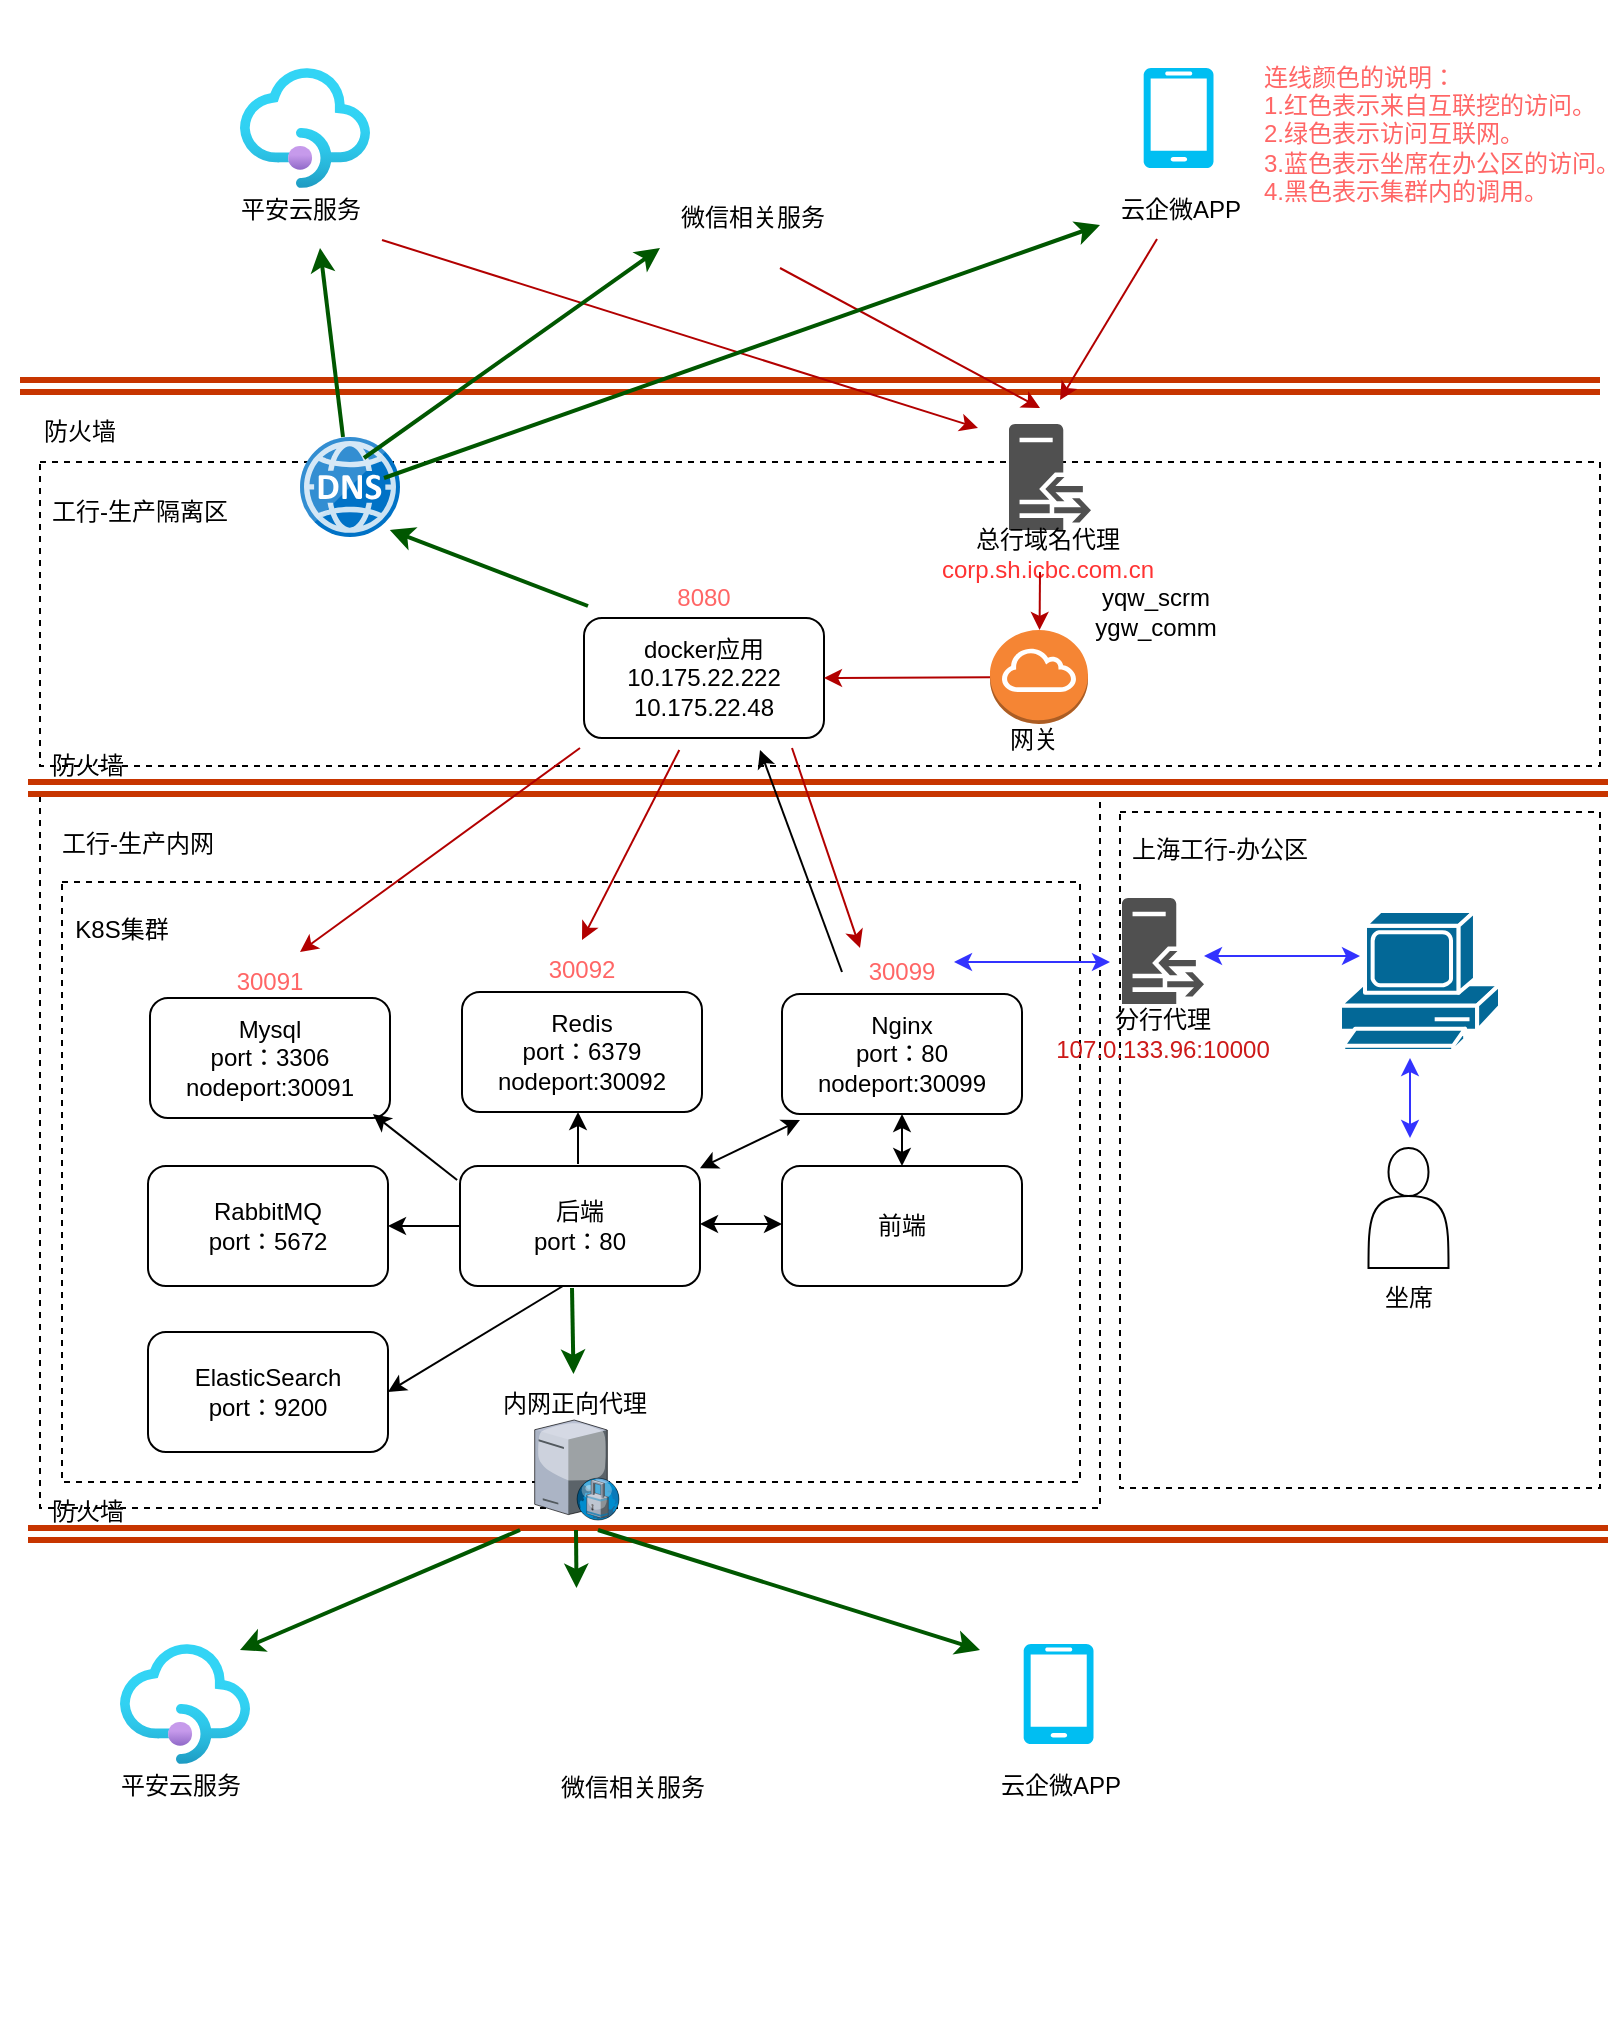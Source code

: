 <mxfile version="24.2.2" type="github">
  <diagram name="第 1 页" id="H5Td6hfvK_dSOBT4_KqR">
    <mxGraphModel dx="1236" dy="804" grid="1" gridSize="10" guides="1" tooltips="1" connect="1" arrows="1" fold="1" page="1" pageScale="1" pageWidth="827" pageHeight="1169" math="0" shadow="0">
      <root>
        <mxCell id="0" />
        <mxCell id="1" parent="0" />
        <mxCell id="0VPpqt3ser_8MPo7c0mN-2" value="" style="rounded=0;whiteSpace=wrap;html=1;fillColor=none;dashed=1;" parent="1" vertex="1">
          <mxGeometry x="30" y="572" width="530" height="357" as="geometry" />
        </mxCell>
        <mxCell id="0VPpqt3ser_8MPo7c0mN-9" value="" style="rounded=0;whiteSpace=wrap;html=1;fillColor=none;dashed=1;" parent="1" vertex="1">
          <mxGeometry x="41" y="616" width="509" height="300" as="geometry" />
        </mxCell>
        <mxCell id="0VPpqt3ser_8MPo7c0mN-4" value="" style="rounded=0;whiteSpace=wrap;html=1;fillColor=none;dashed=1;" parent="1" vertex="1">
          <mxGeometry x="30" y="406" width="780" height="152" as="geometry" />
        </mxCell>
        <mxCell id="0VPpqt3ser_8MPo7c0mN-3" value="工行-生产内网" style="text;html=1;align=center;verticalAlign=middle;whiteSpace=wrap;rounded=0;" parent="1" vertex="1">
          <mxGeometry x="29" y="582" width="100" height="30" as="geometry" />
        </mxCell>
        <mxCell id="0VPpqt3ser_8MPo7c0mN-5" value="工行-生产隔离区" style="text;html=1;align=center;verticalAlign=middle;whiteSpace=wrap;rounded=0;" parent="1" vertex="1">
          <mxGeometry x="30" y="416" width="100" height="30" as="geometry" />
        </mxCell>
        <mxCell id="0VPpqt3ser_8MPo7c0mN-6" value="" style="rounded=0;whiteSpace=wrap;html=1;fillColor=none;dashed=1;" parent="1" vertex="1">
          <mxGeometry x="570" y="581" width="240" height="338" as="geometry" />
        </mxCell>
        <mxCell id="0VPpqt3ser_8MPo7c0mN-7" value="上海工行-办公区" style="text;html=1;align=center;verticalAlign=middle;whiteSpace=wrap;rounded=0;" parent="1" vertex="1">
          <mxGeometry x="570" y="585" width="100" height="30" as="geometry" />
        </mxCell>
        <mxCell id="0VPpqt3ser_8MPo7c0mN-10" value="K8S集群" style="text;html=1;align=center;verticalAlign=middle;whiteSpace=wrap;rounded=0;" parent="1" vertex="1">
          <mxGeometry x="41" y="625" width="60" height="30" as="geometry" />
        </mxCell>
        <mxCell id="0VPpqt3ser_8MPo7c0mN-12" value="&lt;div&gt;&lt;span style=&quot;background-color: initial;&quot;&gt;RabbitMQ&lt;/span&gt;&lt;/div&gt;&lt;div&gt;&lt;span style=&quot;background-color: initial;&quot;&gt;port：5672&lt;/span&gt;&lt;/div&gt;" style="rounded=1;whiteSpace=wrap;html=1;" parent="1" vertex="1">
          <mxGeometry x="84" y="758" width="120" height="60" as="geometry" />
        </mxCell>
        <mxCell id="0VPpqt3ser_8MPo7c0mN-13" value="&lt;div&gt;ElasticSearch&lt;/div&gt;&lt;div&gt;&lt;span style=&quot;background-color: initial;&quot;&gt;port：9200&lt;/span&gt;&lt;/div&gt;" style="rounded=1;whiteSpace=wrap;html=1;" parent="1" vertex="1">
          <mxGeometry x="84" y="841" width="120" height="60" as="geometry" />
        </mxCell>
        <mxCell id="0VPpqt3ser_8MPo7c0mN-15" value="&lt;div&gt;后端&lt;/div&gt;&lt;div&gt;port：80&lt;/div&gt;" style="rounded=1;whiteSpace=wrap;html=1;" parent="1" vertex="1">
          <mxGeometry x="240" y="758" width="120" height="60" as="geometry" />
        </mxCell>
        <mxCell id="0VPpqt3ser_8MPo7c0mN-24" value="" style="shape=mxgraph.cisco.computers_and_peripherals.pc;html=1;pointerEvents=1;dashed=0;fillColor=#036897;strokeColor=#ffffff;strokeWidth=2;verticalLabelPosition=bottom;verticalAlign=top;align=center;outlineConnect=0;" parent="1" vertex="1">
          <mxGeometry x="680" y="630.5" width="80" height="70" as="geometry" />
        </mxCell>
        <mxCell id="0VPpqt3ser_8MPo7c0mN-65" value="" style="group" parent="1" vertex="1" connectable="0">
          <mxGeometry x="120" y="210" width="81" height="85" as="geometry" />
        </mxCell>
        <mxCell id="0VPpqt3ser_8MPo7c0mN-52" value="" style="image;aspect=fixed;html=1;points=[];align=center;fontSize=12;image=img/lib/azure2/app_services/API_Management_Services.svg;" parent="0VPpqt3ser_8MPo7c0mN-65" vertex="1">
          <mxGeometry x="10" y="-1" width="65" height="60" as="geometry" />
        </mxCell>
        <mxCell id="0VPpqt3ser_8MPo7c0mN-57" value="平安云服务" style="text;html=1;align=center;verticalAlign=middle;whiteSpace=wrap;rounded=0;" parent="0VPpqt3ser_8MPo7c0mN-65" vertex="1">
          <mxGeometry y="55" width="81" height="30" as="geometry" />
        </mxCell>
        <mxCell id="0VPpqt3ser_8MPo7c0mN-66" value="" style="group" parent="1" vertex="1" connectable="0">
          <mxGeometry x="331" y="175" width="109" height="124" as="geometry" />
        </mxCell>
        <mxCell id="0VPpqt3ser_8MPo7c0mN-58" value="" style="shape=image;html=1;verticalAlign=top;verticalLabelPosition=bottom;labelBackgroundColor=#ffffff;imageAspect=0;aspect=fixed;image=https://cdn4.iconfinder.com/data/icons/social-media-2346/512/we_chat-01-128.png" parent="0VPpqt3ser_8MPo7c0mN-66" vertex="1">
          <mxGeometry width="109" height="109" as="geometry" />
        </mxCell>
        <mxCell id="0VPpqt3ser_8MPo7c0mN-60" value="微信相关服务" style="text;html=1;align=center;verticalAlign=middle;whiteSpace=wrap;rounded=0;" parent="0VPpqt3ser_8MPo7c0mN-66" vertex="1">
          <mxGeometry x="15" y="94" width="81" height="30" as="geometry" />
        </mxCell>
        <mxCell id="0VPpqt3ser_8MPo7c0mN-67" value="" style="group" parent="1" vertex="1" connectable="0">
          <mxGeometry x="560" y="210" width="81" height="85" as="geometry" />
        </mxCell>
        <mxCell id="0VPpqt3ser_8MPo7c0mN-55" value="" style="verticalLabelPosition=bottom;html=1;verticalAlign=top;align=center;strokeColor=none;fillColor=#00BEF2;shape=mxgraph.azure.mobile;pointerEvents=1;" parent="0VPpqt3ser_8MPo7c0mN-67" vertex="1">
          <mxGeometry x="21.75" y="-1" width="35" height="50" as="geometry" />
        </mxCell>
        <mxCell id="0VPpqt3ser_8MPo7c0mN-61" value="云企微APP" style="text;html=1;align=center;verticalAlign=middle;whiteSpace=wrap;rounded=0;" parent="0VPpqt3ser_8MPo7c0mN-67" vertex="1">
          <mxGeometry y="55" width="81" height="30" as="geometry" />
        </mxCell>
        <mxCell id="0VPpqt3ser_8MPo7c0mN-70" value="" style="group" parent="1" vertex="1" connectable="0">
          <mxGeometry x="302" y="459" width="120" height="85" as="geometry" />
        </mxCell>
        <mxCell id="0VPpqt3ser_8MPo7c0mN-1" value="&lt;div&gt;docker应用&lt;/div&gt;10.175.22.222&lt;div&gt;10.175.22.48&lt;br&gt;&lt;/div&gt;" style="rounded=1;whiteSpace=wrap;html=1;" parent="0VPpqt3ser_8MPo7c0mN-70" vertex="1">
          <mxGeometry y="25" width="120" height="60" as="geometry" />
        </mxCell>
        <mxCell id="0VPpqt3ser_8MPo7c0mN-50" value="8080" style="text;html=1;align=center;verticalAlign=middle;whiteSpace=wrap;rounded=0;fontColor=#FF6666;" parent="0VPpqt3ser_8MPo7c0mN-70" vertex="1">
          <mxGeometry x="30" width="60" height="30" as="geometry" />
        </mxCell>
        <mxCell id="0VPpqt3ser_8MPo7c0mN-71" value="" style="group" parent="1" vertex="1" connectable="0">
          <mxGeometry x="680" y="749" width="70" height="90" as="geometry" />
        </mxCell>
        <mxCell id="0VPpqt3ser_8MPo7c0mN-23" value="" style="shape=actor;whiteSpace=wrap;html=1;" parent="0VPpqt3ser_8MPo7c0mN-71" vertex="1">
          <mxGeometry x="14.25" width="40" height="60" as="geometry" />
        </mxCell>
        <mxCell id="0VPpqt3ser_8MPo7c0mN-37" value="坐席" style="text;html=1;align=center;verticalAlign=middle;whiteSpace=wrap;rounded=0;" parent="0VPpqt3ser_8MPo7c0mN-71" vertex="1">
          <mxGeometry y="60" width="68.5" height="30" as="geometry" />
        </mxCell>
        <mxCell id="0VPpqt3ser_8MPo7c0mN-72" value="" style="group" parent="1" vertex="1" connectable="0">
          <mxGeometry x="85" y="651" width="120" height="83" as="geometry" />
        </mxCell>
        <mxCell id="0VPpqt3ser_8MPo7c0mN-11" value="&lt;div&gt;Mysql&lt;/div&gt;&lt;div&gt;port：3306&lt;/div&gt;&lt;div&gt;nodeport:30091&lt;/div&gt;" style="rounded=1;whiteSpace=wrap;html=1;" parent="0VPpqt3ser_8MPo7c0mN-72" vertex="1">
          <mxGeometry y="23" width="120" height="60" as="geometry" />
        </mxCell>
        <mxCell id="0VPpqt3ser_8MPo7c0mN-35" value="30091" style="text;html=1;align=center;verticalAlign=middle;whiteSpace=wrap;rounded=0;fontColor=#FF6666;" parent="0VPpqt3ser_8MPo7c0mN-72" vertex="1">
          <mxGeometry x="30" width="60" height="30" as="geometry" />
        </mxCell>
        <mxCell id="0VPpqt3ser_8MPo7c0mN-73" value="" style="group" parent="1" vertex="1" connectable="0">
          <mxGeometry x="241" y="645" width="120" height="86" as="geometry" />
        </mxCell>
        <mxCell id="0VPpqt3ser_8MPo7c0mN-8" value="&lt;div&gt;&lt;span style=&quot;background-color: initial;&quot;&gt;Redis&lt;/span&gt;&lt;/div&gt;&lt;div&gt;&lt;span style=&quot;background-color: initial;&quot;&gt;port：6379&lt;/span&gt;&lt;/div&gt;&lt;div&gt;nodeport:30092&lt;/div&gt;" style="rounded=1;whiteSpace=wrap;html=1;" parent="0VPpqt3ser_8MPo7c0mN-73" vertex="1">
          <mxGeometry y="26" width="120" height="60" as="geometry" />
        </mxCell>
        <mxCell id="0VPpqt3ser_8MPo7c0mN-36" value="30092" style="text;html=1;align=center;verticalAlign=middle;whiteSpace=wrap;rounded=0;fontColor=#FF6666;" parent="0VPpqt3ser_8MPo7c0mN-73" vertex="1">
          <mxGeometry x="30" width="60" height="30" as="geometry" />
        </mxCell>
        <mxCell id="0VPpqt3ser_8MPo7c0mN-75" value="" style="group" parent="1" vertex="1" connectable="0">
          <mxGeometry x="10" y="376" width="800" height="87.0" as="geometry" />
        </mxCell>
        <mxCell id="0VPpqt3ser_8MPo7c0mN-39" value="" style="shape=link;html=1;rounded=0;labelBackgroundColor=#FFB366;fontColor=#FFB366;labelBorderColor=#FFB366;strokeColor=#C73500;fillColor=#fa6800;strokeWidth=3;" parent="0VPpqt3ser_8MPo7c0mN-75" edge="1">
          <mxGeometry width="100" relative="1" as="geometry">
            <mxPoint x="10" y="-8" as="sourcePoint" />
            <mxPoint x="800" y="-8" as="targetPoint" />
          </mxGeometry>
        </mxCell>
        <mxCell id="0VPpqt3ser_8MPo7c0mN-42" value="防火墙" style="text;html=1;align=center;verticalAlign=middle;whiteSpace=wrap;rounded=0;" parent="0VPpqt3ser_8MPo7c0mN-75" vertex="1">
          <mxGeometry width="80" height="30" as="geometry" />
        </mxCell>
        <mxCell id="0VPpqt3ser_8MPo7c0mN-79" value="" style="group" parent="1" vertex="1" connectable="0">
          <mxGeometry x="557.25" y="624" width="68.5" height="83" as="geometry" />
        </mxCell>
        <mxCell id="0VPpqt3ser_8MPo7c0mN-30" value="分行代理&lt;font color=&quot;#cd1918&quot;&gt;107.0.133.96:10000&lt;/font&gt;" style="text;html=1;align=center;verticalAlign=middle;whiteSpace=wrap;rounded=0;" parent="0VPpqt3ser_8MPo7c0mN-79" vertex="1">
          <mxGeometry y="53" width="68.5" height="30" as="geometry" />
        </mxCell>
        <mxCell id="0VPpqt3ser_8MPo7c0mN-32" value="" style="sketch=0;pointerEvents=1;shadow=0;dashed=0;html=1;strokeColor=none;fillColor=#505050;labelPosition=center;verticalLabelPosition=bottom;verticalAlign=top;outlineConnect=0;align=center;shape=mxgraph.office.servers.reverse_proxy;" parent="0VPpqt3ser_8MPo7c0mN-79" vertex="1">
          <mxGeometry x="13.75" width="41" height="53" as="geometry" />
        </mxCell>
        <mxCell id="0VPpqt3ser_8MPo7c0mN-80" value="" style="group" parent="1" vertex="1" connectable="0">
          <mxGeometry x="14" y="543" width="800" height="30" as="geometry" />
        </mxCell>
        <mxCell id="0VPpqt3ser_8MPo7c0mN-81" value="" style="shape=link;html=1;rounded=0;labelBackgroundColor=#FFB366;fontColor=#FFB366;labelBorderColor=#FFB366;strokeColor=#C73500;fillColor=#fa6800;strokeWidth=3;" parent="0VPpqt3ser_8MPo7c0mN-80" edge="1">
          <mxGeometry width="100" relative="1" as="geometry">
            <mxPoint x="10" y="26" as="sourcePoint" />
            <mxPoint x="800" y="26" as="targetPoint" />
          </mxGeometry>
        </mxCell>
        <mxCell id="0VPpqt3ser_8MPo7c0mN-82" value="防火墙" style="text;html=1;align=center;verticalAlign=middle;whiteSpace=wrap;rounded=0;" parent="0VPpqt3ser_8MPo7c0mN-80" vertex="1">
          <mxGeometry width="80" height="30" as="geometry" />
        </mxCell>
        <mxCell id="0VPpqt3ser_8MPo7c0mN-122" value="" style="edgeStyle=orthogonalEdgeStyle;rounded=0;orthogonalLoop=1;jettySize=auto;html=1;startArrow=classic;startFill=1;" parent="1" edge="1">
          <mxGeometry relative="1" as="geometry">
            <mxPoint x="401" y="787" as="sourcePoint" />
            <mxPoint x="360" y="787" as="targetPoint" />
          </mxGeometry>
        </mxCell>
        <mxCell id="0VPpqt3ser_8MPo7c0mN-16" value="前端" style="rounded=1;whiteSpace=wrap;html=1;" parent="1" vertex="1">
          <mxGeometry x="401" y="758" width="120" height="60" as="geometry" />
        </mxCell>
        <mxCell id="0VPpqt3ser_8MPo7c0mN-89" value="" style="group" parent="1" vertex="1" connectable="0">
          <mxGeometry x="401" y="646" width="120" height="86" as="geometry" />
        </mxCell>
        <mxCell id="0VPpqt3ser_8MPo7c0mN-34" value="30099" style="text;html=1;align=center;verticalAlign=middle;whiteSpace=wrap;rounded=0;fontColor=#FF6666;" parent="0VPpqt3ser_8MPo7c0mN-89" vertex="1">
          <mxGeometry x="30" width="60" height="30" as="geometry" />
        </mxCell>
        <mxCell id="0VPpqt3ser_8MPo7c0mN-14" value="&lt;div&gt;Nginx&lt;/div&gt;&lt;div&gt;port：80&lt;/div&gt;&lt;div&gt;nodeport:30099&lt;/div&gt;" style="rounded=1;whiteSpace=wrap;html=1;" parent="0VPpqt3ser_8MPo7c0mN-89" vertex="1">
          <mxGeometry y="26" width="120" height="60" as="geometry" />
        </mxCell>
        <mxCell id="0VPpqt3ser_8MPo7c0mN-95" value="" style="image;sketch=0;aspect=fixed;html=1;points=[];align=center;fontSize=12;image=img/lib/mscae/DNS.svg;" parent="1" vertex="1">
          <mxGeometry x="160" y="393.5" width="50" height="50" as="geometry" />
        </mxCell>
        <mxCell id="0VPpqt3ser_8MPo7c0mN-98" value="" style="endArrow=classic;startArrow=classic;html=1;rounded=0;strokeColor=#3333FF;" parent="1" edge="1">
          <mxGeometry width="50" height="50" relative="1" as="geometry">
            <mxPoint x="715" y="744" as="sourcePoint" />
            <mxPoint x="715" y="704" as="targetPoint" />
            <Array as="points">
              <mxPoint x="715" y="724" />
            </Array>
          </mxGeometry>
        </mxCell>
        <mxCell id="0VPpqt3ser_8MPo7c0mN-99" value="" style="endArrow=classic;startArrow=classic;html=1;rounded=0;strokeColor=#3333FF;endSize=6;startSize=6;jumpSize=6;" parent="1" edge="1">
          <mxGeometry width="50" height="50" relative="1" as="geometry">
            <mxPoint x="612" y="653" as="sourcePoint" />
            <mxPoint x="690" y="653" as="targetPoint" />
            <Array as="points">
              <mxPoint x="612" y="653" />
            </Array>
          </mxGeometry>
        </mxCell>
        <mxCell id="0VPpqt3ser_8MPo7c0mN-105" value="" style="endArrow=none;startArrow=classic;html=1;rounded=0;entryX=0.352;entryY=0.983;entryDx=0;entryDy=0;entryPerimeter=0;fillColor=#e51400;strokeColor=#B20000;endFill=0;" parent="1" target="0VPpqt3ser_8MPo7c0mN-61" edge="1">
          <mxGeometry width="50" height="50" relative="1" as="geometry">
            <mxPoint x="540" y="375" as="sourcePoint" />
            <mxPoint x="490" y="425" as="targetPoint" />
          </mxGeometry>
        </mxCell>
        <mxCell id="0VPpqt3ser_8MPo7c0mN-106" value="" style="group" parent="1" vertex="1" connectable="0">
          <mxGeometry x="454" y="387" width="160" height="80" as="geometry" />
        </mxCell>
        <mxCell id="0VPpqt3ser_8MPo7c0mN-45" value="" style="sketch=0;pointerEvents=1;shadow=0;dashed=0;html=1;strokeColor=none;fillColor=#505050;labelPosition=center;verticalLabelPosition=bottom;verticalAlign=top;outlineConnect=0;align=center;shape=mxgraph.office.servers.reverse_proxy;" parent="0VPpqt3ser_8MPo7c0mN-106" vertex="1">
          <mxGeometry x="60.5" width="41" height="53" as="geometry" />
        </mxCell>
        <mxCell id="0VPpqt3ser_8MPo7c0mN-47" value="总行域名代理&lt;font color=&quot;#ff3333&quot;&gt;corp.sh.icbc.com.cn&lt;/font&gt;" style="text;html=1;align=center;verticalAlign=middle;whiteSpace=wrap;rounded=0;" parent="0VPpqt3ser_8MPo7c0mN-106" vertex="1">
          <mxGeometry y="50" width="160" height="30" as="geometry" />
        </mxCell>
        <mxCell id="0VPpqt3ser_8MPo7c0mN-107" value="" style="endArrow=classic;startArrow=none;html=1;rounded=0;fillColor=#e51400;strokeColor=#B20000;startFill=0;" parent="1" edge="1">
          <mxGeometry width="50" height="50" relative="1" as="geometry">
            <mxPoint x="530" y="461" as="sourcePoint" />
            <mxPoint x="529.783" y="490" as="targetPoint" />
          </mxGeometry>
        </mxCell>
        <mxCell id="0VPpqt3ser_8MPo7c0mN-110" value="" style="endArrow=none;startArrow=classic;html=1;rounded=0;fillColor=#e51400;strokeColor=#B20000;endFill=0;" parent="1" edge="1">
          <mxGeometry width="50" height="50" relative="1" as="geometry">
            <mxPoint x="530" y="379" as="sourcePoint" />
            <mxPoint x="400" y="309" as="targetPoint" />
          </mxGeometry>
        </mxCell>
        <mxCell id="0VPpqt3ser_8MPo7c0mN-111" value="" style="endArrow=none;startArrow=classic;html=1;rounded=0;fillColor=#e51400;strokeColor=#B20000;entryX=1;entryY=1;entryDx=0;entryDy=0;endFill=0;" parent="1" target="0VPpqt3ser_8MPo7c0mN-57" edge="1">
          <mxGeometry width="50" height="50" relative="1" as="geometry">
            <mxPoint x="499" y="389" as="sourcePoint" />
            <mxPoint x="369" y="319" as="targetPoint" />
          </mxGeometry>
        </mxCell>
        <mxCell id="0VPpqt3ser_8MPo7c0mN-112" value="" style="endArrow=none;startArrow=classic;html=1;rounded=0;fillColor=#e51400;strokeColor=#B20000;endFill=0;exitX=1;exitY=0.5;exitDx=0;exitDy=0;" parent="1" source="0VPpqt3ser_8MPo7c0mN-1" target="DO651uxCaCnG65tiCvHo-2" edge="1">
          <mxGeometry width="50" height="50" relative="1" as="geometry">
            <mxPoint x="325" y="630" as="sourcePoint" />
            <mxPoint x="567" y="630" as="targetPoint" />
          </mxGeometry>
        </mxCell>
        <mxCell id="0VPpqt3ser_8MPo7c0mN-114" value="" style="endArrow=none;startArrow=classic;html=1;rounded=0;fillColor=#e51400;strokeColor=#B20000;endFill=0;exitX=0.75;exitY=0;exitDx=0;exitDy=0;" parent="1" source="0VPpqt3ser_8MPo7c0mN-35" edge="1">
          <mxGeometry width="50" height="50" relative="1" as="geometry">
            <mxPoint x="274" y="629" as="sourcePoint" />
            <mxPoint x="300" y="549" as="targetPoint" />
          </mxGeometry>
        </mxCell>
        <mxCell id="0VPpqt3ser_8MPo7c0mN-115" value="" style="endArrow=none;startArrow=classic;html=1;rounded=0;fillColor=#e51400;strokeColor=#B20000;endFill=0;exitX=0.5;exitY=0;exitDx=0;exitDy=0;" parent="1" source="0VPpqt3ser_8MPo7c0mN-36" edge="1">
          <mxGeometry width="50" height="50" relative="1" as="geometry">
            <mxPoint x="276.004" y="688" as="sourcePoint" />
            <mxPoint x="349.646" y="550" as="targetPoint" />
          </mxGeometry>
        </mxCell>
        <mxCell id="0VPpqt3ser_8MPo7c0mN-117" value="" style="endArrow=none;startArrow=classic;html=1;rounded=0;fillColor=#008a00;strokeColor=#005700;endFill=0;exitX=0.205;exitY=0.2;exitDx=0;exitDy=0;exitPerimeter=0;strokeWidth=2;" parent="1" edge="1">
          <mxGeometry width="50" height="50" relative="1" as="geometry">
            <mxPoint x="204.9" y="440" as="sourcePoint" />
            <mxPoint x="304" y="478" as="targetPoint" />
          </mxGeometry>
        </mxCell>
        <mxCell id="0VPpqt3ser_8MPo7c0mN-118" value="" style="endArrow=none;startArrow=classic;html=1;rounded=0;fillColor=#008a00;strokeColor=#005700;endFill=0;entryX=0.43;entryY=0;entryDx=0;entryDy=0;entryPerimeter=0;jumpSize=6;strokeWidth=2;" parent="1" target="0VPpqt3ser_8MPo7c0mN-95" edge="1">
          <mxGeometry width="50" height="50" relative="1" as="geometry">
            <mxPoint x="170" y="299" as="sourcePoint" />
            <mxPoint x="314" y="419" as="targetPoint" />
          </mxGeometry>
        </mxCell>
        <mxCell id="0VPpqt3ser_8MPo7c0mN-119" value="" style="endArrow=none;startArrow=classic;html=1;rounded=0;fillColor=#008a00;strokeColor=#005700;endFill=0;entryX=0.43;entryY=0;entryDx=0;entryDy=0;entryPerimeter=0;strokeWidth=2;" parent="1" edge="1">
          <mxGeometry width="50" height="50" relative="1" as="geometry">
            <mxPoint x="340" y="299" as="sourcePoint" />
            <mxPoint x="192" y="404" as="targetPoint" />
          </mxGeometry>
        </mxCell>
        <mxCell id="0VPpqt3ser_8MPo7c0mN-120" value="" style="endArrow=none;startArrow=classic;html=1;rounded=0;fillColor=#008a00;strokeColor=#005700;endFill=0;entryX=0.43;entryY=0;entryDx=0;entryDy=0;entryPerimeter=0;exitX=0;exitY=0.75;exitDx=0;exitDy=0;strokeWidth=2;" parent="1" source="0VPpqt3ser_8MPo7c0mN-61" edge="1">
          <mxGeometry width="50" height="50" relative="1" as="geometry">
            <mxPoint x="350" y="309" as="sourcePoint" />
            <mxPoint x="202" y="414" as="targetPoint" />
          </mxGeometry>
        </mxCell>
        <mxCell id="0VPpqt3ser_8MPo7c0mN-121" value="" style="edgeStyle=orthogonalEdgeStyle;rounded=0;orthogonalLoop=1;jettySize=auto;html=1;startArrow=classic;startFill=1;" parent="1" source="0VPpqt3ser_8MPo7c0mN-14" target="0VPpqt3ser_8MPo7c0mN-16" edge="1">
          <mxGeometry relative="1" as="geometry" />
        </mxCell>
        <mxCell id="0VPpqt3ser_8MPo7c0mN-127" value="" style="edgeStyle=orthogonalEdgeStyle;rounded=0;orthogonalLoop=1;jettySize=auto;html=1;startArrow=classic;startFill=1;endArrow=none;endFill=0;" parent="1" edge="1">
          <mxGeometry relative="1" as="geometry">
            <mxPoint x="299" y="731" as="sourcePoint" />
            <mxPoint x="299" y="757" as="targetPoint" />
          </mxGeometry>
        </mxCell>
        <mxCell id="0VPpqt3ser_8MPo7c0mN-131" value="" style="endArrow=classic;startArrow=none;html=1;rounded=0;entryX=0.929;entryY=0.967;entryDx=0;entryDy=0;entryPerimeter=0;exitX=-0.012;exitY=0.117;exitDx=0;exitDy=0;exitPerimeter=0;startFill=0;" parent="1" source="0VPpqt3ser_8MPo7c0mN-15" target="0VPpqt3ser_8MPo7c0mN-11" edge="1">
          <mxGeometry width="50" height="50" relative="1" as="geometry">
            <mxPoint x="440" y="805" as="sourcePoint" />
            <mxPoint x="490" y="755" as="targetPoint" />
          </mxGeometry>
        </mxCell>
        <mxCell id="0VPpqt3ser_8MPo7c0mN-132" value="" style="endArrow=classic;startArrow=classic;html=1;rounded=0;" parent="1" source="0VPpqt3ser_8MPo7c0mN-15" edge="1">
          <mxGeometry width="50" height="50" relative="1" as="geometry">
            <mxPoint x="440" y="805" as="sourcePoint" />
            <mxPoint x="410" y="735" as="targetPoint" />
          </mxGeometry>
        </mxCell>
        <mxCell id="0VPpqt3ser_8MPo7c0mN-133" value="" style="endArrow=none;startArrow=classic;html=1;rounded=0;exitX=1;exitY=0.5;exitDx=0;exitDy=0;entryX=0;entryY=0.5;entryDx=0;entryDy=0;endFill=0;" parent="1" source="0VPpqt3ser_8MPo7c0mN-12" target="0VPpqt3ser_8MPo7c0mN-15" edge="1">
          <mxGeometry width="50" height="50" relative="1" as="geometry">
            <mxPoint x="440" y="805" as="sourcePoint" />
            <mxPoint x="490" y="755" as="targetPoint" />
          </mxGeometry>
        </mxCell>
        <mxCell id="0VPpqt3ser_8MPo7c0mN-134" value="" style="endArrow=none;startArrow=classic;html=1;rounded=0;entryX=0.429;entryY=1;entryDx=0;entryDy=0;entryPerimeter=0;exitX=1;exitY=0.5;exitDx=0;exitDy=0;endFill=0;" parent="1" source="0VPpqt3ser_8MPo7c0mN-13" target="0VPpqt3ser_8MPo7c0mN-15" edge="1">
          <mxGeometry width="50" height="50" relative="1" as="geometry">
            <mxPoint x="440" y="805" as="sourcePoint" />
            <mxPoint x="490" y="755" as="targetPoint" />
          </mxGeometry>
        </mxCell>
        <mxCell id="0VPpqt3ser_8MPo7c0mN-136" value="连线颜色的说明：&lt;div&gt;1.红色表示来自互联挖的访问。&lt;/div&gt;&lt;div style=&quot;&quot;&gt;2.绿色表示访问互联网。&lt;/div&gt;&lt;div style=&quot;&quot;&gt;3.蓝色表示坐席在办公区的访问。&lt;/div&gt;&lt;div style=&quot;&quot;&gt;4.黑色表示集群内的调用。&lt;/div&gt;" style="text;html=1;align=left;verticalAlign=middle;whiteSpace=wrap;rounded=0;fontColor=#FF6666;" parent="1" vertex="1">
          <mxGeometry x="640" y="205" width="181" height="74" as="geometry" />
        </mxCell>
        <mxCell id="WUPsCM75Mi7F_lNf_f48-1" value="" style="endArrow=classic;startArrow=none;html=1;rounded=0;fillColor=#e51400;strokeColor=#B20000;endFill=1;startFill=0;" parent="1" edge="1">
          <mxGeometry width="50" height="50" relative="1" as="geometry">
            <mxPoint x="406" y="549" as="sourcePoint" />
            <mxPoint x="440" y="649" as="targetPoint" />
          </mxGeometry>
        </mxCell>
        <mxCell id="ukt-0VW7PRhgNPQQfDPv-1" value="" style="endArrow=classic;startArrow=classic;html=1;rounded=0;strokeColor=#3333FF;endSize=6;startSize=6;jumpSize=6;" parent="1" edge="1">
          <mxGeometry width="50" height="50" relative="1" as="geometry">
            <mxPoint x="487" y="656" as="sourcePoint" />
            <mxPoint x="565" y="656" as="targetPoint" />
            <Array as="points">
              <mxPoint x="487" y="656" />
            </Array>
          </mxGeometry>
        </mxCell>
        <mxCell id="DO651uxCaCnG65tiCvHo-1" value="" style="group" parent="1" vertex="1" connectable="0">
          <mxGeometry x="497" y="490" width="60" height="70" as="geometry" />
        </mxCell>
        <mxCell id="DO651uxCaCnG65tiCvHo-2" value="" style="outlineConnect=0;dashed=0;verticalLabelPosition=bottom;verticalAlign=top;align=center;html=1;shape=mxgraph.aws3.internet_gateway;fillColor=#F58534;gradientColor=none;" parent="DO651uxCaCnG65tiCvHo-1" vertex="1">
          <mxGeometry x="8" width="49" height="47" as="geometry" />
        </mxCell>
        <mxCell id="DO651uxCaCnG65tiCvHo-3" value="网关" style="text;html=1;align=center;verticalAlign=middle;whiteSpace=wrap;rounded=0;" parent="DO651uxCaCnG65tiCvHo-1" vertex="1">
          <mxGeometry y="40" width="60" height="30" as="geometry" />
        </mxCell>
        <mxCell id="DO651uxCaCnG65tiCvHo-8" value="" style="group" parent="1" vertex="1" connectable="0">
          <mxGeometry x="14" y="1107" width="800" height="87.0" as="geometry" />
        </mxCell>
        <mxCell id="DO651uxCaCnG65tiCvHo-9" value="" style="shape=link;html=1;rounded=0;labelBackgroundColor=#FFB366;fontColor=#FFB366;labelBorderColor=#FFB366;strokeColor=#C73500;fillColor=#fa6800;strokeWidth=3;" parent="DO651uxCaCnG65tiCvHo-8" edge="1">
          <mxGeometry width="100" relative="1" as="geometry">
            <mxPoint x="10" y="-165" as="sourcePoint" />
            <mxPoint x="800" y="-165" as="targetPoint" />
          </mxGeometry>
        </mxCell>
        <mxCell id="DO651uxCaCnG65tiCvHo-10" value="防火墙" style="text;html=1;align=center;verticalAlign=middle;whiteSpace=wrap;rounded=0;" parent="DO651uxCaCnG65tiCvHo-8" vertex="1">
          <mxGeometry y="-191" width="80" height="30" as="geometry" />
        </mxCell>
        <mxCell id="DO651uxCaCnG65tiCvHo-12" value="" style="endArrow=none;startArrow=classic;html=1;rounded=0;fillColor=#008a00;strokeColor=#005700;endFill=0;exitX=0.5;exitY=0;exitDx=0;exitDy=0;strokeWidth=2;" parent="1" source="DO651uxCaCnG65tiCvHo-7" edge="1">
          <mxGeometry width="50" height="50" relative="1" as="geometry">
            <mxPoint x="214.9" y="464" as="sourcePoint" />
            <mxPoint x="296" y="819" as="targetPoint" />
          </mxGeometry>
        </mxCell>
        <mxCell id="vYAwJx9EKdvuZ_oxdOfk-2" value="" style="group" parent="1" vertex="1" connectable="0">
          <mxGeometry x="60" y="998" width="81" height="85" as="geometry" />
        </mxCell>
        <mxCell id="vYAwJx9EKdvuZ_oxdOfk-3" value="" style="image;aspect=fixed;html=1;points=[];align=center;fontSize=12;image=img/lib/azure2/app_services/API_Management_Services.svg;" parent="vYAwJx9EKdvuZ_oxdOfk-2" vertex="1">
          <mxGeometry x="10" y="-1" width="65" height="60" as="geometry" />
        </mxCell>
        <mxCell id="vYAwJx9EKdvuZ_oxdOfk-4" value="平安云服务" style="text;html=1;align=center;verticalAlign=middle;whiteSpace=wrap;rounded=0;" parent="vYAwJx9EKdvuZ_oxdOfk-2" vertex="1">
          <mxGeometry y="55" width="81" height="30" as="geometry" />
        </mxCell>
        <mxCell id="vYAwJx9EKdvuZ_oxdOfk-5" value="" style="group" parent="1" vertex="1" connectable="0">
          <mxGeometry x="271" y="969" width="109" height="124" as="geometry" />
        </mxCell>
        <mxCell id="vYAwJx9EKdvuZ_oxdOfk-6" value="" style="shape=image;html=1;verticalAlign=top;verticalLabelPosition=bottom;labelBackgroundColor=#ffffff;imageAspect=0;aspect=fixed;image=https://cdn4.iconfinder.com/data/icons/social-media-2346/512/we_chat-01-128.png" parent="vYAwJx9EKdvuZ_oxdOfk-5" vertex="1">
          <mxGeometry width="109" height="109" as="geometry" />
        </mxCell>
        <mxCell id="vYAwJx9EKdvuZ_oxdOfk-7" value="微信相关服务" style="text;html=1;align=center;verticalAlign=middle;whiteSpace=wrap;rounded=0;" parent="vYAwJx9EKdvuZ_oxdOfk-5" vertex="1">
          <mxGeometry x="15" y="85" width="81" height="30" as="geometry" />
        </mxCell>
        <mxCell id="vYAwJx9EKdvuZ_oxdOfk-8" value="" style="group" parent="1" vertex="1" connectable="0">
          <mxGeometry x="500" y="998" width="81" height="85" as="geometry" />
        </mxCell>
        <mxCell id="vYAwJx9EKdvuZ_oxdOfk-9" value="" style="verticalLabelPosition=bottom;html=1;verticalAlign=top;align=center;strokeColor=none;fillColor=#00BEF2;shape=mxgraph.azure.mobile;pointerEvents=1;" parent="vYAwJx9EKdvuZ_oxdOfk-8" vertex="1">
          <mxGeometry x="21.75" y="-1" width="35" height="50" as="geometry" />
        </mxCell>
        <mxCell id="vYAwJx9EKdvuZ_oxdOfk-10" value="云企微APP" style="text;html=1;align=center;verticalAlign=middle;whiteSpace=wrap;rounded=0;" parent="vYAwJx9EKdvuZ_oxdOfk-8" vertex="1">
          <mxGeometry y="55" width="81" height="30" as="geometry" />
        </mxCell>
        <mxCell id="vYAwJx9EKdvuZ_oxdOfk-11" value="" style="endArrow=none;startArrow=classic;html=1;rounded=0;fillColor=#008a00;strokeColor=#005700;endFill=0;strokeWidth=2;" parent="1" edge="1">
          <mxGeometry width="50" height="50" relative="1" as="geometry">
            <mxPoint x="130" y="1000" as="sourcePoint" />
            <mxPoint x="270" y="940" as="targetPoint" />
          </mxGeometry>
        </mxCell>
        <mxCell id="vYAwJx9EKdvuZ_oxdOfk-12" value="" style="endArrow=none;startArrow=classic;html=1;rounded=0;fillColor=#008a00;strokeColor=#005700;endFill=0;strokeWidth=2;exitX=0.25;exitY=0;exitDx=0;exitDy=0;" parent="1" source="vYAwJx9EKdvuZ_oxdOfk-6" edge="1">
          <mxGeometry width="50" height="50" relative="1" as="geometry">
            <mxPoint x="130" y="1020" as="sourcePoint" />
            <mxPoint x="298" y="940" as="targetPoint" />
          </mxGeometry>
        </mxCell>
        <mxCell id="vYAwJx9EKdvuZ_oxdOfk-13" value="" style="endArrow=none;startArrow=classic;html=1;rounded=0;fillColor=#008a00;strokeColor=#005700;endFill=0;strokeWidth=2;" parent="1" edge="1">
          <mxGeometry width="50" height="50" relative="1" as="geometry">
            <mxPoint x="500" y="1000" as="sourcePoint" />
            <mxPoint x="309" y="940" as="targetPoint" />
          </mxGeometry>
        </mxCell>
        <mxCell id="vYAwJx9EKdvuZ_oxdOfk-14" value="" style="endArrow=none;startArrow=classic;html=1;rounded=0;entryX=0;entryY=0.5;entryDx=0;entryDy=0;endFill=0;" parent="1" target="0VPpqt3ser_8MPo7c0mN-34" edge="1">
          <mxGeometry width="50" height="50" relative="1" as="geometry">
            <mxPoint x="390" y="550" as="sourcePoint" />
            <mxPoint x="301" y="828" as="targetPoint" />
          </mxGeometry>
        </mxCell>
        <mxCell id="vYAwJx9EKdvuZ_oxdOfk-16" value="yqw_scrm&lt;div&gt;ygw_comm&lt;/div&gt;" style="text;html=1;align=center;verticalAlign=middle;whiteSpace=wrap;rounded=0;" parent="1" vertex="1">
          <mxGeometry x="557.75" y="466" width="60" height="30" as="geometry" />
        </mxCell>
        <mxCell id="kg0vejAcdxk6hfgbF7GI-4" value="" style="group" vertex="1" connectable="0" parent="1">
          <mxGeometry x="254.5" y="862" width="84.5" height="73" as="geometry" />
        </mxCell>
        <mxCell id="DO651uxCaCnG65tiCvHo-7" value="内网正向代理" style="text;html=1;align=center;verticalAlign=middle;whiteSpace=wrap;rounded=0;" parent="kg0vejAcdxk6hfgbF7GI-4" vertex="1">
          <mxGeometry width="84.5" height="30" as="geometry" />
        </mxCell>
        <mxCell id="kg0vejAcdxk6hfgbF7GI-3" value="" style="verticalLabelPosition=bottom;sketch=0;aspect=fixed;html=1;verticalAlign=top;strokeColor=none;align=center;outlineConnect=0;shape=mxgraph.citrix.proxy_server;" vertex="1" parent="kg0vejAcdxk6hfgbF7GI-4">
          <mxGeometry x="22.85" y="23" width="42.5" height="50" as="geometry" />
        </mxCell>
      </root>
    </mxGraphModel>
  </diagram>
</mxfile>
